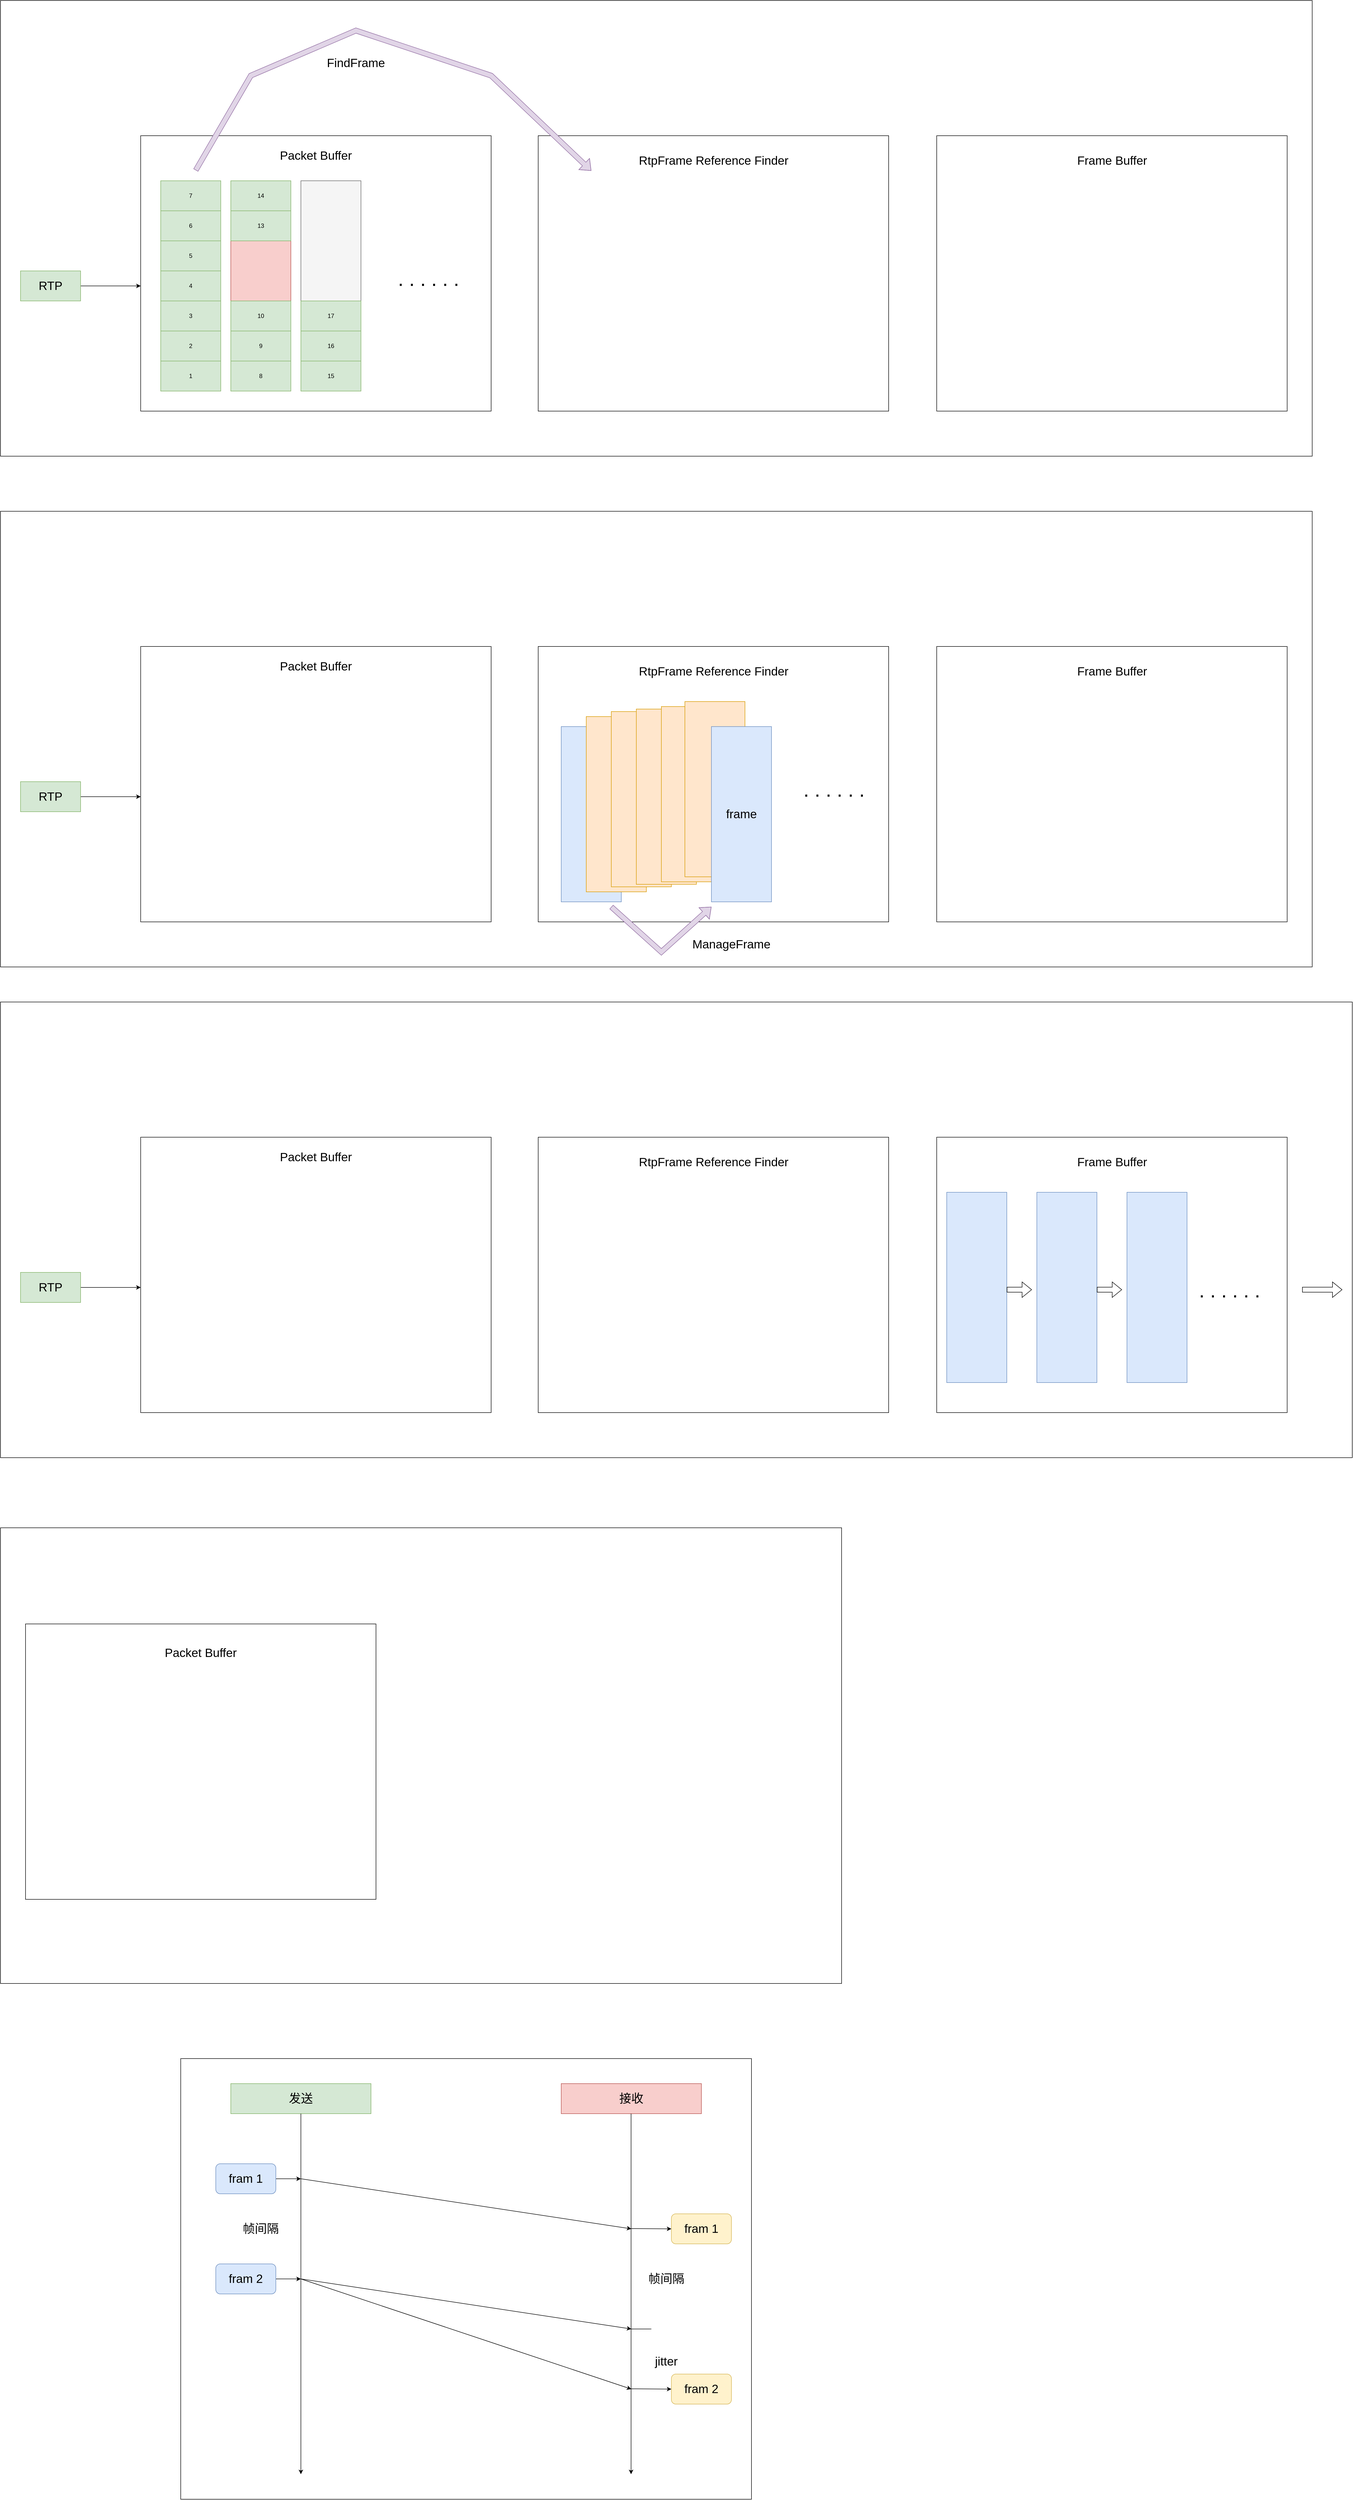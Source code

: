 <mxfile version="21.5.0" type="github">
  <diagram name="第 1 页" id="ksc9Ilr_gR2adyKR9nCv">
    <mxGraphModel dx="3541" dy="1457" grid="1" gridSize="10" guides="1" tooltips="1" connect="1" arrows="1" fold="1" page="1" pageScale="1" pageWidth="827" pageHeight="1169" math="0" shadow="0">
      <root>
        <mxCell id="0" />
        <mxCell id="1" parent="0" />
        <mxCell id="iKLaStR7jHuQ4qEgJdE5-37" value="" style="rounded=0;whiteSpace=wrap;html=1;" vertex="1" parent="1">
          <mxGeometry x="-660" y="850" width="2620" height="910" as="geometry" />
        </mxCell>
        <mxCell id="iKLaStR7jHuQ4qEgJdE5-1" value="" style="rounded=0;whiteSpace=wrap;html=1;" vertex="1" parent="1">
          <mxGeometry x="-380" y="1120" width="700" height="550" as="geometry" />
        </mxCell>
        <mxCell id="iKLaStR7jHuQ4qEgJdE5-8" value="&lt;font style=&quot;font-size: 24px;&quot;&gt;Packet Buffer&lt;/font&gt;" style="text;strokeColor=none;align=center;fillColor=none;html=1;verticalAlign=middle;whiteSpace=wrap;rounded=0;" vertex="1" parent="1">
          <mxGeometry x="-125" y="1130" width="190" height="60" as="geometry" />
        </mxCell>
        <mxCell id="iKLaStR7jHuQ4qEgJdE5-9" value="" style="rounded=0;whiteSpace=wrap;html=1;" vertex="1" parent="1">
          <mxGeometry x="-340" y="1220" width="120" height="410" as="geometry" />
        </mxCell>
        <mxCell id="iKLaStR7jHuQ4qEgJdE5-11" value="" style="rounded=0;whiteSpace=wrap;html=1;fillColor=#f5f5f5;fontColor=#333333;strokeColor=#666666;" vertex="1" parent="1">
          <mxGeometry x="-60" y="1210" width="120" height="420" as="geometry" />
        </mxCell>
        <mxCell id="iKLaStR7jHuQ4qEgJdE5-12" value="7" style="rounded=0;whiteSpace=wrap;html=1;fillColor=#d5e8d4;strokeColor=#82b366;" vertex="1" parent="1">
          <mxGeometry x="-340" y="1210" width="120" height="60" as="geometry" />
        </mxCell>
        <mxCell id="iKLaStR7jHuQ4qEgJdE5-13" value="1" style="rounded=0;whiteSpace=wrap;html=1;fillColor=#d5e8d4;strokeColor=#82b366;" vertex="1" parent="1">
          <mxGeometry x="-340" y="1570" width="120" height="60" as="geometry" />
        </mxCell>
        <mxCell id="iKLaStR7jHuQ4qEgJdE5-14" value="2" style="rounded=0;whiteSpace=wrap;html=1;fillColor=#d5e8d4;strokeColor=#82b366;" vertex="1" parent="1">
          <mxGeometry x="-340" y="1510" width="120" height="60" as="geometry" />
        </mxCell>
        <mxCell id="iKLaStR7jHuQ4qEgJdE5-15" value="3" style="rounded=0;whiteSpace=wrap;html=1;fillColor=#d5e8d4;strokeColor=#82b366;" vertex="1" parent="1">
          <mxGeometry x="-340" y="1450" width="120" height="60" as="geometry" />
        </mxCell>
        <mxCell id="iKLaStR7jHuQ4qEgJdE5-16" value="4" style="rounded=0;whiteSpace=wrap;html=1;fillColor=#d5e8d4;strokeColor=#82b366;" vertex="1" parent="1">
          <mxGeometry x="-340" y="1390" width="120" height="60" as="geometry" />
        </mxCell>
        <mxCell id="iKLaStR7jHuQ4qEgJdE5-17" value="5" style="rounded=0;whiteSpace=wrap;html=1;fillColor=#d5e8d4;strokeColor=#82b366;" vertex="1" parent="1">
          <mxGeometry x="-340" y="1330" width="120" height="60" as="geometry" />
        </mxCell>
        <mxCell id="iKLaStR7jHuQ4qEgJdE5-18" value="6" style="rounded=0;whiteSpace=wrap;html=1;fillColor=#d5e8d4;strokeColor=#82b366;" vertex="1" parent="1">
          <mxGeometry x="-340" y="1270" width="120" height="60" as="geometry" />
        </mxCell>
        <mxCell id="iKLaStR7jHuQ4qEgJdE5-19" value="" style="rounded=0;whiteSpace=wrap;html=1;fillColor=#f8cecc;strokeColor=#b85450;" vertex="1" parent="1">
          <mxGeometry x="-200" y="1220" width="120" height="410" as="geometry" />
        </mxCell>
        <mxCell id="iKLaStR7jHuQ4qEgJdE5-20" value="14" style="rounded=0;whiteSpace=wrap;html=1;fillColor=#d5e8d4;strokeColor=#82b366;" vertex="1" parent="1">
          <mxGeometry x="-200" y="1210" width="120" height="60" as="geometry" />
        </mxCell>
        <mxCell id="iKLaStR7jHuQ4qEgJdE5-21" value="8" style="rounded=0;whiteSpace=wrap;html=1;fillColor=#d5e8d4;strokeColor=#82b366;" vertex="1" parent="1">
          <mxGeometry x="-200" y="1570" width="120" height="60" as="geometry" />
        </mxCell>
        <mxCell id="iKLaStR7jHuQ4qEgJdE5-22" value="9" style="rounded=0;whiteSpace=wrap;html=1;fillColor=#d5e8d4;strokeColor=#82b366;" vertex="1" parent="1">
          <mxGeometry x="-200" y="1510" width="120" height="60" as="geometry" />
        </mxCell>
        <mxCell id="iKLaStR7jHuQ4qEgJdE5-23" value="10" style="rounded=0;whiteSpace=wrap;html=1;fillColor=#d5e8d4;strokeColor=#82b366;" vertex="1" parent="1">
          <mxGeometry x="-200" y="1450" width="120" height="60" as="geometry" />
        </mxCell>
        <mxCell id="iKLaStR7jHuQ4qEgJdE5-26" value="13" style="rounded=0;whiteSpace=wrap;html=1;fillColor=#d5e8d4;strokeColor=#82b366;" vertex="1" parent="1">
          <mxGeometry x="-200" y="1270" width="120" height="60" as="geometry" />
        </mxCell>
        <mxCell id="iKLaStR7jHuQ4qEgJdE5-27" value="15" style="rounded=0;whiteSpace=wrap;html=1;fillColor=#d5e8d4;strokeColor=#82b366;" vertex="1" parent="1">
          <mxGeometry x="-60" y="1570" width="120" height="60" as="geometry" />
        </mxCell>
        <mxCell id="iKLaStR7jHuQ4qEgJdE5-28" value="16" style="rounded=0;whiteSpace=wrap;html=1;fillColor=#d5e8d4;strokeColor=#82b366;" vertex="1" parent="1">
          <mxGeometry x="-60" y="1510" width="120" height="60" as="geometry" />
        </mxCell>
        <mxCell id="iKLaStR7jHuQ4qEgJdE5-29" value="17" style="rounded=0;whiteSpace=wrap;html=1;fillColor=#d5e8d4;strokeColor=#82b366;" vertex="1" parent="1">
          <mxGeometry x="-60" y="1450" width="120" height="60" as="geometry" />
        </mxCell>
        <mxCell id="iKLaStR7jHuQ4qEgJdE5-30" value="&lt;font style=&quot;font-size: 40px;&quot;&gt;. . . . . .&lt;/font&gt;" style="text;strokeColor=none;align=center;fillColor=none;html=1;verticalAlign=middle;whiteSpace=wrap;rounded=0;" vertex="1" parent="1">
          <mxGeometry x="110" y="1390" width="170" height="30" as="geometry" />
        </mxCell>
        <mxCell id="iKLaStR7jHuQ4qEgJdE5-32" style="edgeStyle=orthogonalEdgeStyle;rounded=0;orthogonalLoop=1;jettySize=auto;html=1;exitX=1;exitY=0.5;exitDx=0;exitDy=0;" edge="1" parent="1" source="iKLaStR7jHuQ4qEgJdE5-31">
          <mxGeometry relative="1" as="geometry">
            <mxPoint x="-380" y="1420" as="targetPoint" />
          </mxGeometry>
        </mxCell>
        <mxCell id="iKLaStR7jHuQ4qEgJdE5-31" value="&lt;font style=&quot;font-size: 24px;&quot;&gt;RTP&lt;/font&gt;" style="rounded=0;whiteSpace=wrap;html=1;fillColor=#d5e8d4;strokeColor=#82b366;" vertex="1" parent="1">
          <mxGeometry x="-620" y="1390" width="120" height="60" as="geometry" />
        </mxCell>
        <mxCell id="iKLaStR7jHuQ4qEgJdE5-33" value="" style="rounded=0;whiteSpace=wrap;html=1;" vertex="1" parent="1">
          <mxGeometry x="414" y="1120" width="700" height="550" as="geometry" />
        </mxCell>
        <mxCell id="iKLaStR7jHuQ4qEgJdE5-34" value="" style="shape=flexArrow;endArrow=classic;html=1;rounded=0;fillColor=#e1d5e7;strokeColor=#9673a6;" edge="1" parent="1">
          <mxGeometry width="50" height="50" relative="1" as="geometry">
            <mxPoint x="-270" y="1189" as="sourcePoint" />
            <mxPoint x="520" y="1190" as="targetPoint" />
            <Array as="points">
              <mxPoint x="-160" y="1000" />
              <mxPoint x="50" y="910" />
              <mxPoint x="320" y="1000" />
            </Array>
          </mxGeometry>
        </mxCell>
        <mxCell id="iKLaStR7jHuQ4qEgJdE5-35" value="&lt;font style=&quot;font-size: 24px;&quot;&gt;FindFrame&lt;/font&gt;" style="text;strokeColor=none;align=center;fillColor=none;html=1;verticalAlign=middle;whiteSpace=wrap;rounded=0;" vertex="1" parent="1">
          <mxGeometry x="-40" y="960" width="180" height="30" as="geometry" />
        </mxCell>
        <mxCell id="iKLaStR7jHuQ4qEgJdE5-36" value="" style="rounded=0;whiteSpace=wrap;html=1;" vertex="1" parent="1">
          <mxGeometry x="1210" y="1120" width="700" height="550" as="geometry" />
        </mxCell>
        <mxCell id="iKLaStR7jHuQ4qEgJdE5-38" value="&lt;font style=&quot;font-size: 24px;&quot;&gt;RtpFrame Reference Finder&lt;/font&gt;" style="text;strokeColor=none;align=center;fillColor=none;html=1;verticalAlign=middle;whiteSpace=wrap;rounded=0;" vertex="1" parent="1">
          <mxGeometry x="593.5" y="1140" width="341" height="60" as="geometry" />
        </mxCell>
        <mxCell id="iKLaStR7jHuQ4qEgJdE5-39" value="&lt;font style=&quot;font-size: 24px;&quot;&gt;Frame Buffer&lt;/font&gt;" style="text;strokeColor=none;align=center;fillColor=none;html=1;verticalAlign=middle;whiteSpace=wrap;rounded=0;" vertex="1" parent="1">
          <mxGeometry x="1389.5" y="1140" width="341" height="60" as="geometry" />
        </mxCell>
        <mxCell id="iKLaStR7jHuQ4qEgJdE5-40" value="" style="rounded=0;whiteSpace=wrap;html=1;" vertex="1" parent="1">
          <mxGeometry x="-660" y="1870" width="2620" height="910" as="geometry" />
        </mxCell>
        <mxCell id="iKLaStR7jHuQ4qEgJdE5-41" value="" style="rounded=0;whiteSpace=wrap;html=1;" vertex="1" parent="1">
          <mxGeometry x="-380" y="2140" width="700" height="550" as="geometry" />
        </mxCell>
        <mxCell id="iKLaStR7jHuQ4qEgJdE5-42" value="&lt;font style=&quot;font-size: 24px;&quot;&gt;Packet Buffer&lt;/font&gt;" style="text;strokeColor=none;align=center;fillColor=none;html=1;verticalAlign=middle;whiteSpace=wrap;rounded=0;" vertex="1" parent="1">
          <mxGeometry x="-125" y="2150" width="190" height="60" as="geometry" />
        </mxCell>
        <mxCell id="iKLaStR7jHuQ4qEgJdE5-62" style="edgeStyle=orthogonalEdgeStyle;rounded=0;orthogonalLoop=1;jettySize=auto;html=1;exitX=1;exitY=0.5;exitDx=0;exitDy=0;" edge="1" parent="1" source="iKLaStR7jHuQ4qEgJdE5-63">
          <mxGeometry relative="1" as="geometry">
            <mxPoint x="-380" y="2440" as="targetPoint" />
          </mxGeometry>
        </mxCell>
        <mxCell id="iKLaStR7jHuQ4qEgJdE5-63" value="&lt;font style=&quot;font-size: 24px;&quot;&gt;RTP&lt;/font&gt;" style="rounded=0;whiteSpace=wrap;html=1;fillColor=#d5e8d4;strokeColor=#82b366;" vertex="1" parent="1">
          <mxGeometry x="-620" y="2410" width="120" height="60" as="geometry" />
        </mxCell>
        <mxCell id="iKLaStR7jHuQ4qEgJdE5-64" value="" style="rounded=0;whiteSpace=wrap;html=1;" vertex="1" parent="1">
          <mxGeometry x="414" y="2140" width="700" height="550" as="geometry" />
        </mxCell>
        <mxCell id="iKLaStR7jHuQ4qEgJdE5-67" value="" style="rounded=0;whiteSpace=wrap;html=1;" vertex="1" parent="1">
          <mxGeometry x="1210" y="2140" width="700" height="550" as="geometry" />
        </mxCell>
        <mxCell id="iKLaStR7jHuQ4qEgJdE5-68" value="&lt;font style=&quot;font-size: 24px;&quot;&gt;RtpFrame Reference Finder&lt;/font&gt;" style="text;strokeColor=none;align=center;fillColor=none;html=1;verticalAlign=middle;whiteSpace=wrap;rounded=0;" vertex="1" parent="1">
          <mxGeometry x="593.5" y="2160" width="341" height="60" as="geometry" />
        </mxCell>
        <mxCell id="iKLaStR7jHuQ4qEgJdE5-69" value="&lt;font style=&quot;font-size: 24px;&quot;&gt;Frame Buffer&lt;/font&gt;" style="text;strokeColor=none;align=center;fillColor=none;html=1;verticalAlign=middle;whiteSpace=wrap;rounded=0;" vertex="1" parent="1">
          <mxGeometry x="1389.5" y="2160" width="341" height="60" as="geometry" />
        </mxCell>
        <mxCell id="iKLaStR7jHuQ4qEgJdE5-61" value="&lt;font style=&quot;font-size: 40px;&quot;&gt;. . . . . .&lt;/font&gt;" style="text;strokeColor=none;align=center;fillColor=none;html=1;verticalAlign=middle;whiteSpace=wrap;rounded=0;" vertex="1" parent="1">
          <mxGeometry x="920" y="2410" width="170" height="30" as="geometry" />
        </mxCell>
        <mxCell id="iKLaStR7jHuQ4qEgJdE5-70" value="" style="rounded=0;whiteSpace=wrap;html=1;fillColor=#dae8fc;strokeColor=#6c8ebf;" vertex="1" parent="1">
          <mxGeometry x="460" y="2300" width="120" height="350" as="geometry" />
        </mxCell>
        <mxCell id="iKLaStR7jHuQ4qEgJdE5-71" value="" style="rounded=0;whiteSpace=wrap;html=1;fillColor=#ffe6cc;strokeColor=#d79b00;" vertex="1" parent="1">
          <mxGeometry x="510" y="2280" width="120" height="350" as="geometry" />
        </mxCell>
        <mxCell id="iKLaStR7jHuQ4qEgJdE5-72" value="" style="rounded=0;whiteSpace=wrap;html=1;fillColor=#ffe6cc;strokeColor=#d79b00;" vertex="1" parent="1">
          <mxGeometry x="560" y="2270" width="120" height="350" as="geometry" />
        </mxCell>
        <mxCell id="iKLaStR7jHuQ4qEgJdE5-73" value="" style="rounded=0;whiteSpace=wrap;html=1;fillColor=#ffe6cc;strokeColor=#d79b00;" vertex="1" parent="1">
          <mxGeometry x="610" y="2265" width="120" height="350" as="geometry" />
        </mxCell>
        <mxCell id="iKLaStR7jHuQ4qEgJdE5-74" value="" style="rounded=0;whiteSpace=wrap;html=1;fillColor=#ffe6cc;strokeColor=#d79b00;" vertex="1" parent="1">
          <mxGeometry x="660" y="2260" width="120" height="350" as="geometry" />
        </mxCell>
        <mxCell id="iKLaStR7jHuQ4qEgJdE5-75" value="" style="rounded=0;whiteSpace=wrap;html=1;fillColor=#ffe6cc;strokeColor=#d79b00;" vertex="1" parent="1">
          <mxGeometry x="707" y="2250" width="120" height="350" as="geometry" />
        </mxCell>
        <mxCell id="iKLaStR7jHuQ4qEgJdE5-76" value="&lt;font style=&quot;font-size: 24px;&quot;&gt;frame&lt;/font&gt;" style="rounded=0;whiteSpace=wrap;html=1;fillColor=#dae8fc;strokeColor=#6c8ebf;" vertex="1" parent="1">
          <mxGeometry x="760" y="2300" width="120" height="350" as="geometry" />
        </mxCell>
        <mxCell id="iKLaStR7jHuQ4qEgJdE5-78" value="" style="shape=flexArrow;endArrow=classic;html=1;rounded=0;fillColor=#e1d5e7;strokeColor=#9673a6;" edge="1" parent="1">
          <mxGeometry width="50" height="50" relative="1" as="geometry">
            <mxPoint x="560" y="2660" as="sourcePoint" />
            <mxPoint x="760" y="2660" as="targetPoint" />
            <Array as="points">
              <mxPoint x="660" y="2750" />
            </Array>
          </mxGeometry>
        </mxCell>
        <mxCell id="iKLaStR7jHuQ4qEgJdE5-79" value="&lt;font style=&quot;font-size: 24px;&quot;&gt;ManageFrame&lt;/font&gt;" style="text;strokeColor=none;align=center;fillColor=none;html=1;verticalAlign=middle;whiteSpace=wrap;rounded=0;" vertex="1" parent="1">
          <mxGeometry x="680" y="2720" width="240" height="30" as="geometry" />
        </mxCell>
        <mxCell id="iKLaStR7jHuQ4qEgJdE5-80" value="" style="rounded=0;whiteSpace=wrap;html=1;" vertex="1" parent="1">
          <mxGeometry x="-660" y="2850" width="2700" height="910" as="geometry" />
        </mxCell>
        <mxCell id="iKLaStR7jHuQ4qEgJdE5-81" value="" style="rounded=0;whiteSpace=wrap;html=1;" vertex="1" parent="1">
          <mxGeometry x="-380" y="3120" width="700" height="550" as="geometry" />
        </mxCell>
        <mxCell id="iKLaStR7jHuQ4qEgJdE5-82" value="&lt;font style=&quot;font-size: 24px;&quot;&gt;Packet Buffer&lt;/font&gt;" style="text;strokeColor=none;align=center;fillColor=none;html=1;verticalAlign=middle;whiteSpace=wrap;rounded=0;" vertex="1" parent="1">
          <mxGeometry x="-125" y="3130" width="190" height="60" as="geometry" />
        </mxCell>
        <mxCell id="iKLaStR7jHuQ4qEgJdE5-83" style="edgeStyle=orthogonalEdgeStyle;rounded=0;orthogonalLoop=1;jettySize=auto;html=1;exitX=1;exitY=0.5;exitDx=0;exitDy=0;" edge="1" parent="1" source="iKLaStR7jHuQ4qEgJdE5-84">
          <mxGeometry relative="1" as="geometry">
            <mxPoint x="-380" y="3420" as="targetPoint" />
          </mxGeometry>
        </mxCell>
        <mxCell id="iKLaStR7jHuQ4qEgJdE5-84" value="&lt;font style=&quot;font-size: 24px;&quot;&gt;RTP&lt;/font&gt;" style="rounded=0;whiteSpace=wrap;html=1;fillColor=#d5e8d4;strokeColor=#82b366;" vertex="1" parent="1">
          <mxGeometry x="-620" y="3390" width="120" height="60" as="geometry" />
        </mxCell>
        <mxCell id="iKLaStR7jHuQ4qEgJdE5-85" value="" style="rounded=0;whiteSpace=wrap;html=1;" vertex="1" parent="1">
          <mxGeometry x="414" y="3120" width="700" height="550" as="geometry" />
        </mxCell>
        <mxCell id="iKLaStR7jHuQ4qEgJdE5-86" value="" style="rounded=0;whiteSpace=wrap;html=1;" vertex="1" parent="1">
          <mxGeometry x="1210" y="3120" width="700" height="550" as="geometry" />
        </mxCell>
        <mxCell id="iKLaStR7jHuQ4qEgJdE5-87" value="&lt;font style=&quot;font-size: 24px;&quot;&gt;RtpFrame Reference Finder&lt;/font&gt;" style="text;strokeColor=none;align=center;fillColor=none;html=1;verticalAlign=middle;whiteSpace=wrap;rounded=0;" vertex="1" parent="1">
          <mxGeometry x="593.5" y="3140" width="341" height="60" as="geometry" />
        </mxCell>
        <mxCell id="iKLaStR7jHuQ4qEgJdE5-88" value="&lt;font style=&quot;font-size: 24px;&quot;&gt;Frame Buffer&lt;/font&gt;" style="text;strokeColor=none;align=center;fillColor=none;html=1;verticalAlign=middle;whiteSpace=wrap;rounded=0;" vertex="1" parent="1">
          <mxGeometry x="1389.5" y="3140" width="341" height="60" as="geometry" />
        </mxCell>
        <mxCell id="iKLaStR7jHuQ4qEgJdE5-99" value="" style="rounded=0;whiteSpace=wrap;html=1;fillColor=#dae8fc;strokeColor=#6c8ebf;" vertex="1" parent="1">
          <mxGeometry x="1230" y="3230" width="120" height="380" as="geometry" />
        </mxCell>
        <mxCell id="iKLaStR7jHuQ4qEgJdE5-101" value="" style="rounded=0;whiteSpace=wrap;html=1;fillColor=#dae8fc;strokeColor=#6c8ebf;" vertex="1" parent="1">
          <mxGeometry x="1410" y="3230" width="120" height="380" as="geometry" />
        </mxCell>
        <mxCell id="iKLaStR7jHuQ4qEgJdE5-103" value="&lt;font style=&quot;font-size: 40px;&quot;&gt;. . . . . .&lt;/font&gt;" style="text;strokeColor=none;align=center;fillColor=none;html=1;verticalAlign=middle;whiteSpace=wrap;rounded=0;" vertex="1" parent="1">
          <mxGeometry x="1710" y="3410" width="170" height="30" as="geometry" />
        </mxCell>
        <mxCell id="iKLaStR7jHuQ4qEgJdE5-104" value="" style="shape=flexArrow;endArrow=classic;html=1;rounded=0;" edge="1" parent="1">
          <mxGeometry width="50" height="50" relative="1" as="geometry">
            <mxPoint x="1530" y="3424.5" as="sourcePoint" />
            <mxPoint x="1580" y="3424.5" as="targetPoint" />
          </mxGeometry>
        </mxCell>
        <mxCell id="iKLaStR7jHuQ4qEgJdE5-105" value="" style="shape=flexArrow;endArrow=classic;html=1;rounded=0;" edge="1" parent="1">
          <mxGeometry width="50" height="50" relative="1" as="geometry">
            <mxPoint x="1350" y="3424.5" as="sourcePoint" />
            <mxPoint x="1400" y="3424.5" as="targetPoint" />
          </mxGeometry>
        </mxCell>
        <mxCell id="iKLaStR7jHuQ4qEgJdE5-106" value="" style="rounded=0;whiteSpace=wrap;html=1;fillColor=#dae8fc;strokeColor=#6c8ebf;" vertex="1" parent="1">
          <mxGeometry x="1590" y="3230" width="120" height="380" as="geometry" />
        </mxCell>
        <mxCell id="iKLaStR7jHuQ4qEgJdE5-107" value="" style="shape=flexArrow;endArrow=classic;html=1;rounded=0;" edge="1" parent="1">
          <mxGeometry width="50" height="50" relative="1" as="geometry">
            <mxPoint x="1940" y="3424.5" as="sourcePoint" />
            <mxPoint x="2020" y="3424.5" as="targetPoint" />
          </mxGeometry>
        </mxCell>
        <mxCell id="iKLaStR7jHuQ4qEgJdE5-108" value="" style="rounded=0;whiteSpace=wrap;html=1;" vertex="1" parent="1">
          <mxGeometry x="-660" y="3900" width="1680" height="910" as="geometry" />
        </mxCell>
        <mxCell id="iKLaStR7jHuQ4qEgJdE5-109" value="" style="rounded=0;whiteSpace=wrap;html=1;" vertex="1" parent="1">
          <mxGeometry x="-610" y="4092" width="700" height="550" as="geometry" />
        </mxCell>
        <mxCell id="iKLaStR7jHuQ4qEgJdE5-110" value="&lt;font style=&quot;font-size: 24px;&quot;&gt;Packet Buffer&lt;/font&gt;" style="text;strokeColor=none;align=center;fillColor=none;html=1;verticalAlign=middle;whiteSpace=wrap;rounded=0;" vertex="1" parent="1">
          <mxGeometry x="-355" y="4120" width="190" height="60" as="geometry" />
        </mxCell>
        <mxCell id="iKLaStR7jHuQ4qEgJdE5-111" value="" style="rounded=0;whiteSpace=wrap;html=1;" vertex="1" parent="1">
          <mxGeometry x="-300" y="4960" width="1140" height="880" as="geometry" />
        </mxCell>
        <mxCell id="iKLaStR7jHuQ4qEgJdE5-112" value="&lt;font style=&quot;font-size: 24px;&quot;&gt;发送&lt;/font&gt;" style="rounded=0;whiteSpace=wrap;html=1;fillColor=#d5e8d4;strokeColor=#82b366;" vertex="1" parent="1">
          <mxGeometry x="-200" y="5010" width="280" height="60" as="geometry" />
        </mxCell>
        <mxCell id="iKLaStR7jHuQ4qEgJdE5-113" value="&lt;font style=&quot;font-size: 24px;&quot;&gt;接收&lt;/font&gt;" style="rounded=0;whiteSpace=wrap;html=1;fillColor=#f8cecc;strokeColor=#b85450;" vertex="1" parent="1">
          <mxGeometry x="460" y="5010" width="280" height="60" as="geometry" />
        </mxCell>
        <mxCell id="iKLaStR7jHuQ4qEgJdE5-116" value="" style="endArrow=classic;html=1;rounded=0;" edge="1" parent="1">
          <mxGeometry width="50" height="50" relative="1" as="geometry">
            <mxPoint x="-60" y="5070" as="sourcePoint" />
            <mxPoint x="-60" y="5790" as="targetPoint" />
          </mxGeometry>
        </mxCell>
        <mxCell id="iKLaStR7jHuQ4qEgJdE5-120" style="edgeStyle=orthogonalEdgeStyle;rounded=0;orthogonalLoop=1;jettySize=auto;html=1;exitX=1;exitY=0.5;exitDx=0;exitDy=0;" edge="1" parent="1" source="iKLaStR7jHuQ4qEgJdE5-117">
          <mxGeometry relative="1" as="geometry">
            <mxPoint x="-60" y="5200" as="targetPoint" />
          </mxGeometry>
        </mxCell>
        <mxCell id="iKLaStR7jHuQ4qEgJdE5-117" value="&lt;font style=&quot;font-size: 24px;&quot;&gt;fram 1&lt;/font&gt;" style="rounded=1;whiteSpace=wrap;html=1;fillColor=#dae8fc;strokeColor=#6c8ebf;" vertex="1" parent="1">
          <mxGeometry x="-230" y="5170" width="120" height="60" as="geometry" />
        </mxCell>
        <mxCell id="iKLaStR7jHuQ4qEgJdE5-121" style="edgeStyle=orthogonalEdgeStyle;rounded=0;orthogonalLoop=1;jettySize=auto;html=1;exitX=1;exitY=0.5;exitDx=0;exitDy=0;" edge="1" parent="1" source="iKLaStR7jHuQ4qEgJdE5-118">
          <mxGeometry relative="1" as="geometry">
            <mxPoint x="-60" y="5400" as="targetPoint" />
          </mxGeometry>
        </mxCell>
        <mxCell id="iKLaStR7jHuQ4qEgJdE5-118" value="&lt;font style=&quot;font-size: 24px;&quot;&gt;fram 2&lt;/font&gt;" style="rounded=1;whiteSpace=wrap;html=1;fillColor=#dae8fc;strokeColor=#6c8ebf;" vertex="1" parent="1">
          <mxGeometry x="-230" y="5370" width="120" height="60" as="geometry" />
        </mxCell>
        <mxCell id="iKLaStR7jHuQ4qEgJdE5-123" value="&lt;font style=&quot;font-size: 24px;&quot;&gt;fram 1&lt;/font&gt;" style="rounded=1;whiteSpace=wrap;html=1;fillColor=#fff2cc;strokeColor=#d6b656;" vertex="1" parent="1">
          <mxGeometry x="680" y="5270" width="120" height="60" as="geometry" />
        </mxCell>
        <mxCell id="iKLaStR7jHuQ4qEgJdE5-125" value="&lt;font style=&quot;font-size: 24px;&quot;&gt;fram 2&lt;/font&gt;" style="rounded=1;whiteSpace=wrap;html=1;fillColor=#fff2cc;strokeColor=#d6b656;" vertex="1" parent="1">
          <mxGeometry x="680" y="5590" width="120" height="60" as="geometry" />
        </mxCell>
        <mxCell id="iKLaStR7jHuQ4qEgJdE5-126" value="" style="endArrow=classic;html=1;rounded=0;" edge="1" parent="1">
          <mxGeometry width="50" height="50" relative="1" as="geometry">
            <mxPoint x="-60" y="5200" as="sourcePoint" />
            <mxPoint x="600" y="5300" as="targetPoint" />
          </mxGeometry>
        </mxCell>
        <mxCell id="iKLaStR7jHuQ4qEgJdE5-127" value="" style="endArrow=classic;html=1;rounded=0;entryX=0;entryY=0.5;entryDx=0;entryDy=0;" edge="1" parent="1" target="iKLaStR7jHuQ4qEgJdE5-123">
          <mxGeometry width="50" height="50" relative="1" as="geometry">
            <mxPoint x="600" y="5299.5" as="sourcePoint" />
            <mxPoint x="660" y="5299.5" as="targetPoint" />
          </mxGeometry>
        </mxCell>
        <mxCell id="iKLaStR7jHuQ4qEgJdE5-128" value="" style="endArrow=classic;html=1;rounded=0;entryX=0;entryY=0.5;entryDx=0;entryDy=0;" edge="1" parent="1">
          <mxGeometry width="50" height="50" relative="1" as="geometry">
            <mxPoint x="600" y="5619.5" as="sourcePoint" />
            <mxPoint x="680" y="5620" as="targetPoint" />
          </mxGeometry>
        </mxCell>
        <mxCell id="iKLaStR7jHuQ4qEgJdE5-129" value="" style="endArrow=classic;html=1;rounded=0;" edge="1" parent="1">
          <mxGeometry width="50" height="50" relative="1" as="geometry">
            <mxPoint x="-60" y="5400" as="sourcePoint" />
            <mxPoint x="600" y="5620" as="targetPoint" />
          </mxGeometry>
        </mxCell>
        <mxCell id="iKLaStR7jHuQ4qEgJdE5-131" value="" style="endArrow=classic;html=1;rounded=0;" edge="1" parent="1">
          <mxGeometry width="50" height="50" relative="1" as="geometry">
            <mxPoint x="-60" y="5400" as="sourcePoint" />
            <mxPoint x="600" y="5500" as="targetPoint" />
          </mxGeometry>
        </mxCell>
        <mxCell id="iKLaStR7jHuQ4qEgJdE5-132" value="" style="endArrow=classic;html=1;rounded=0;" edge="1" parent="1">
          <mxGeometry width="50" height="50" relative="1" as="geometry">
            <mxPoint x="599.5" y="5070" as="sourcePoint" />
            <mxPoint x="599.5" y="5790" as="targetPoint" />
          </mxGeometry>
        </mxCell>
        <mxCell id="iKLaStR7jHuQ4qEgJdE5-133" value="&lt;span style=&quot;font-size: 24px;&quot;&gt;帧间隔&lt;/span&gt;" style="text;strokeColor=none;align=center;fillColor=none;html=1;verticalAlign=middle;whiteSpace=wrap;rounded=0;" vertex="1" parent="1">
          <mxGeometry x="-200" y="5285" width="120" height="30" as="geometry" />
        </mxCell>
        <mxCell id="iKLaStR7jHuQ4qEgJdE5-134" value="&lt;span style=&quot;font-size: 24px;&quot;&gt;帧间隔&lt;/span&gt;" style="text;strokeColor=none;align=center;fillColor=none;html=1;verticalAlign=middle;whiteSpace=wrap;rounded=0;" vertex="1" parent="1">
          <mxGeometry x="610" y="5385" width="120" height="30" as="geometry" />
        </mxCell>
        <mxCell id="iKLaStR7jHuQ4qEgJdE5-135" value="" style="endArrow=none;html=1;rounded=0;" edge="1" parent="1">
          <mxGeometry width="50" height="50" relative="1" as="geometry">
            <mxPoint x="600" y="5500" as="sourcePoint" />
            <mxPoint x="640" y="5500" as="targetPoint" />
          </mxGeometry>
        </mxCell>
        <mxCell id="iKLaStR7jHuQ4qEgJdE5-136" value="&lt;font style=&quot;font-size: 24px;&quot;&gt;jitter&lt;/font&gt;" style="text;strokeColor=none;align=center;fillColor=none;html=1;verticalAlign=middle;whiteSpace=wrap;rounded=0;" vertex="1" parent="1">
          <mxGeometry x="640" y="5550" width="60" height="30" as="geometry" />
        </mxCell>
      </root>
    </mxGraphModel>
  </diagram>
</mxfile>
